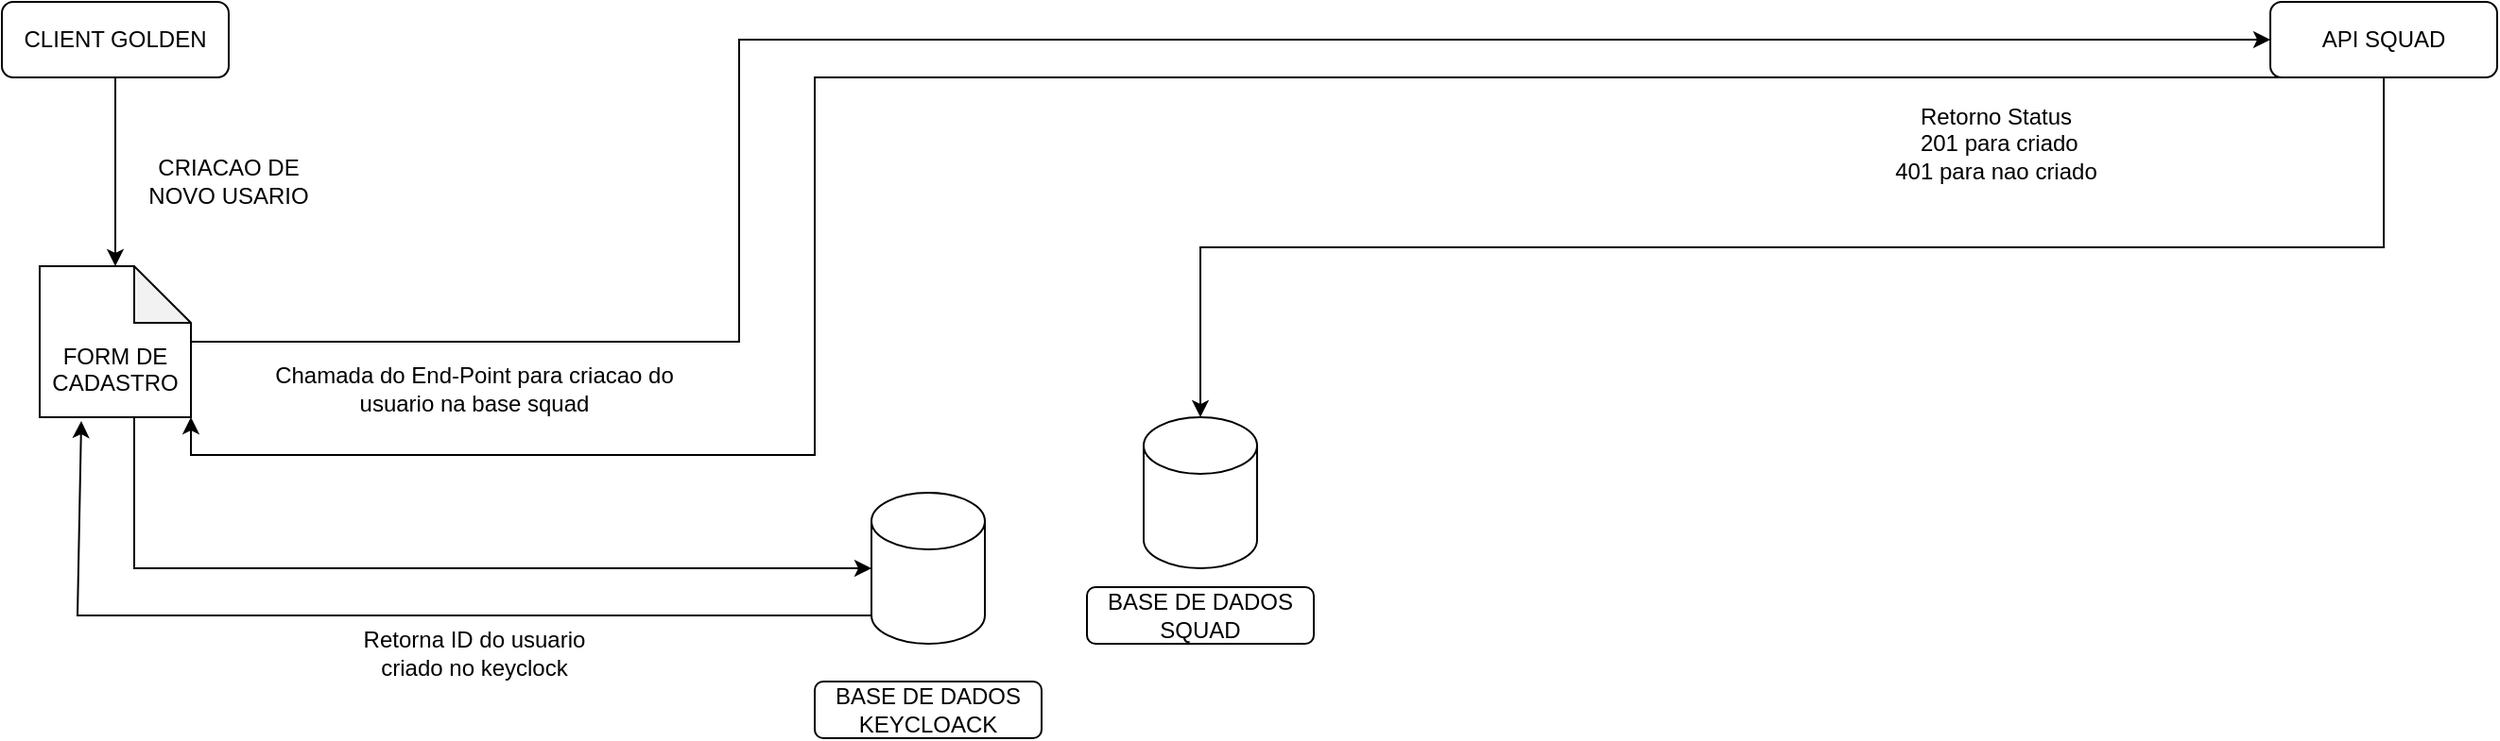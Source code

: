 <mxfile version="21.3.2" type="github">
  <diagram id="C5RBs43oDa-KdzZeNtuy" name="Page-1">
    <mxGraphModel dx="2261" dy="879" grid="1" gridSize="10" guides="1" tooltips="1" connect="1" arrows="1" fold="1" page="1" pageScale="1" pageWidth="827" pageHeight="1169" math="0" shadow="0">
      <root>
        <mxCell id="WIyWlLk6GJQsqaUBKTNV-0" />
        <mxCell id="WIyWlLk6GJQsqaUBKTNV-1" parent="WIyWlLk6GJQsqaUBKTNV-0" />
        <mxCell id="5m6G8Ji4z2jv-XGbMc68-5" style="edgeStyle=orthogonalEdgeStyle;rounded=0;orthogonalLoop=1;jettySize=auto;html=1;entryX=0.5;entryY=0;entryDx=0;entryDy=0;entryPerimeter=0;exitX=0.5;exitY=1;exitDx=0;exitDy=0;" edge="1" parent="WIyWlLk6GJQsqaUBKTNV-1" source="WIyWlLk6GJQsqaUBKTNV-7" target="5m6G8Ji4z2jv-XGbMc68-0">
          <mxGeometry relative="1" as="geometry">
            <mxPoint x="470" y="320" as="sourcePoint" />
          </mxGeometry>
        </mxCell>
        <mxCell id="5m6G8Ji4z2jv-XGbMc68-21" style="edgeStyle=orthogonalEdgeStyle;rounded=0;orthogonalLoop=1;jettySize=auto;html=1;exitX=0.25;exitY=1;exitDx=0;exitDy=0;entryX=1;entryY=1;entryDx=0;entryDy=0;entryPerimeter=0;" edge="1" parent="WIyWlLk6GJQsqaUBKTNV-1" source="WIyWlLk6GJQsqaUBKTNV-7" target="5m6G8Ji4z2jv-XGbMc68-8">
          <mxGeometry relative="1" as="geometry">
            <Array as="points">
              <mxPoint x="210" y="150" />
              <mxPoint x="210" y="350" />
              <mxPoint x="-120" y="350" />
            </Array>
          </mxGeometry>
        </mxCell>
        <mxCell id="WIyWlLk6GJQsqaUBKTNV-7" value="API SQUAD" style="rounded=1;whiteSpace=wrap;html=1;fontSize=12;glass=0;strokeWidth=1;shadow=0;" parent="WIyWlLk6GJQsqaUBKTNV-1" vertex="1">
          <mxGeometry x="980" y="110" width="120" height="40" as="geometry" />
        </mxCell>
        <mxCell id="5m6G8Ji4z2jv-XGbMc68-0" value="" style="shape=cylinder3;whiteSpace=wrap;html=1;boundedLbl=1;backgroundOutline=1;size=15;rotation=0;" vertex="1" parent="WIyWlLk6GJQsqaUBKTNV-1">
          <mxGeometry x="384" y="330" width="60" height="80" as="geometry" />
        </mxCell>
        <mxCell id="5m6G8Ji4z2jv-XGbMc68-6" style="edgeStyle=orthogonalEdgeStyle;rounded=0;orthogonalLoop=1;jettySize=auto;html=1;" edge="1" parent="WIyWlLk6GJQsqaUBKTNV-1" source="5m6G8Ji4z2jv-XGbMc68-1">
          <mxGeometry relative="1" as="geometry">
            <mxPoint x="-160" y="250" as="targetPoint" />
          </mxGeometry>
        </mxCell>
        <mxCell id="5m6G8Ji4z2jv-XGbMc68-1" value="CLIENT GOLDEN" style="rounded=1;whiteSpace=wrap;html=1;fontSize=12;glass=0;strokeWidth=1;shadow=0;" vertex="1" parent="WIyWlLk6GJQsqaUBKTNV-1">
          <mxGeometry x="-220" y="110" width="120" height="40" as="geometry" />
        </mxCell>
        <mxCell id="5m6G8Ji4z2jv-XGbMc68-2" value="BASE DE DADOS SQUAD" style="rounded=1;whiteSpace=wrap;html=1;" vertex="1" parent="WIyWlLk6GJQsqaUBKTNV-1">
          <mxGeometry x="354" y="420" width="120" height="30" as="geometry" />
        </mxCell>
        <mxCell id="5m6G8Ji4z2jv-XGbMc68-16" style="edgeStyle=orthogonalEdgeStyle;rounded=0;orthogonalLoop=1;jettySize=auto;html=1;entryX=0;entryY=0.5;entryDx=0;entryDy=0;entryPerimeter=0;" edge="1" parent="WIyWlLk6GJQsqaUBKTNV-1" source="5m6G8Ji4z2jv-XGbMc68-8" target="5m6G8Ji4z2jv-XGbMc68-10">
          <mxGeometry relative="1" as="geometry">
            <mxPoint x="-150" y="370" as="sourcePoint" />
            <Array as="points">
              <mxPoint x="-150" y="410" />
            </Array>
          </mxGeometry>
        </mxCell>
        <mxCell id="5m6G8Ji4z2jv-XGbMc68-19" style="edgeStyle=orthogonalEdgeStyle;rounded=0;orthogonalLoop=1;jettySize=auto;html=1;entryX=0;entryY=0.5;entryDx=0;entryDy=0;" edge="1" parent="WIyWlLk6GJQsqaUBKTNV-1" source="5m6G8Ji4z2jv-XGbMc68-8" target="WIyWlLk6GJQsqaUBKTNV-7">
          <mxGeometry relative="1" as="geometry">
            <Array as="points">
              <mxPoint x="170" y="290" />
              <mxPoint x="170" y="130" />
            </Array>
          </mxGeometry>
        </mxCell>
        <mxCell id="5m6G8Ji4z2jv-XGbMc68-8" value="&lt;br&gt;&lt;br&gt;FORM DE CADASTRO" style="shape=note;whiteSpace=wrap;html=1;backgroundOutline=1;darkOpacity=0.05;" vertex="1" parent="WIyWlLk6GJQsqaUBKTNV-1">
          <mxGeometry x="-200" y="250" width="80" height="80" as="geometry" />
        </mxCell>
        <mxCell id="5m6G8Ji4z2jv-XGbMc68-10" value="" style="shape=cylinder3;whiteSpace=wrap;html=1;boundedLbl=1;backgroundOutline=1;size=15;" vertex="1" parent="WIyWlLk6GJQsqaUBKTNV-1">
          <mxGeometry x="240" y="370" width="60" height="80" as="geometry" />
        </mxCell>
        <mxCell id="5m6G8Ji4z2jv-XGbMc68-12" value="BASE DE DADOS KEYCLOACK" style="rounded=1;whiteSpace=wrap;html=1;" vertex="1" parent="WIyWlLk6GJQsqaUBKTNV-1">
          <mxGeometry x="210" y="470" width="120" height="30" as="geometry" />
        </mxCell>
        <mxCell id="5m6G8Ji4z2jv-XGbMc68-14" value="CRIACAO DE NOVO USARIO" style="text;html=1;strokeColor=none;fillColor=none;align=center;verticalAlign=middle;whiteSpace=wrap;rounded=0;" vertex="1" parent="WIyWlLk6GJQsqaUBKTNV-1">
          <mxGeometry x="-150" y="190" width="100" height="30" as="geometry" />
        </mxCell>
        <mxCell id="5m6G8Ji4z2jv-XGbMc68-17" value="" style="endArrow=classic;html=1;rounded=0;exitX=0;exitY=1;exitDx=0;exitDy=-15;exitPerimeter=0;entryX=0.275;entryY=1.025;entryDx=0;entryDy=0;entryPerimeter=0;" edge="1" parent="WIyWlLk6GJQsqaUBKTNV-1" source="5m6G8Ji4z2jv-XGbMc68-10" target="5m6G8Ji4z2jv-XGbMc68-8">
          <mxGeometry width="50" height="50" relative="1" as="geometry">
            <mxPoint x="390" y="560" as="sourcePoint" />
            <mxPoint x="-180" y="373.04" as="targetPoint" />
            <Array as="points">
              <mxPoint x="-180" y="435" />
            </Array>
          </mxGeometry>
        </mxCell>
        <mxCell id="5m6G8Ji4z2jv-XGbMc68-18" value="Retorna ID do usuario criado no keyclock" style="text;html=1;strokeColor=none;fillColor=none;align=center;verticalAlign=middle;whiteSpace=wrap;rounded=0;" vertex="1" parent="WIyWlLk6GJQsqaUBKTNV-1">
          <mxGeometry x="-30" y="440" width="120" height="30" as="geometry" />
        </mxCell>
        <mxCell id="5m6G8Ji4z2jv-XGbMc68-20" value="Chamada do End-Point para criacao do usuario na base squad" style="text;html=1;strokeColor=none;fillColor=none;align=center;verticalAlign=middle;whiteSpace=wrap;rounded=0;" vertex="1" parent="WIyWlLk6GJQsqaUBKTNV-1">
          <mxGeometry x="-80" y="300" width="220" height="30" as="geometry" />
        </mxCell>
        <mxCell id="5m6G8Ji4z2jv-XGbMc68-22" value="Retorno Status&lt;br&gt;&amp;nbsp;201 para criado&lt;br&gt;401 para nao criado" style="text;html=1;strokeColor=none;fillColor=none;align=center;verticalAlign=middle;whiteSpace=wrap;rounded=0;" vertex="1" parent="WIyWlLk6GJQsqaUBKTNV-1">
          <mxGeometry x="750" y="160" width="170" height="50" as="geometry" />
        </mxCell>
      </root>
    </mxGraphModel>
  </diagram>
</mxfile>
